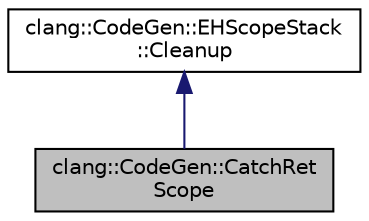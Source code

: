 digraph "clang::CodeGen::CatchRetScope"
{
 // LATEX_PDF_SIZE
  bgcolor="transparent";
  edge [fontname="Helvetica",fontsize="10",labelfontname="Helvetica",labelfontsize="10"];
  node [fontname="Helvetica",fontsize="10",shape=record];
  Node1 [label="clang::CodeGen::CatchRet\lScope",height=0.2,width=0.4,color="black", fillcolor="grey75", style="filled", fontcolor="black",tooltip=" "];
  Node2 -> Node1 [dir="back",color="midnightblue",fontsize="10",style="solid",fontname="Helvetica"];
  Node2 [label="clang::CodeGen::EHScopeStack\l::Cleanup",height=0.2,width=0.4,color="black",URL="$classclang_1_1CodeGen_1_1EHScopeStack_1_1Cleanup.html",tooltip="Information for lazily generating a cleanup."];
}
